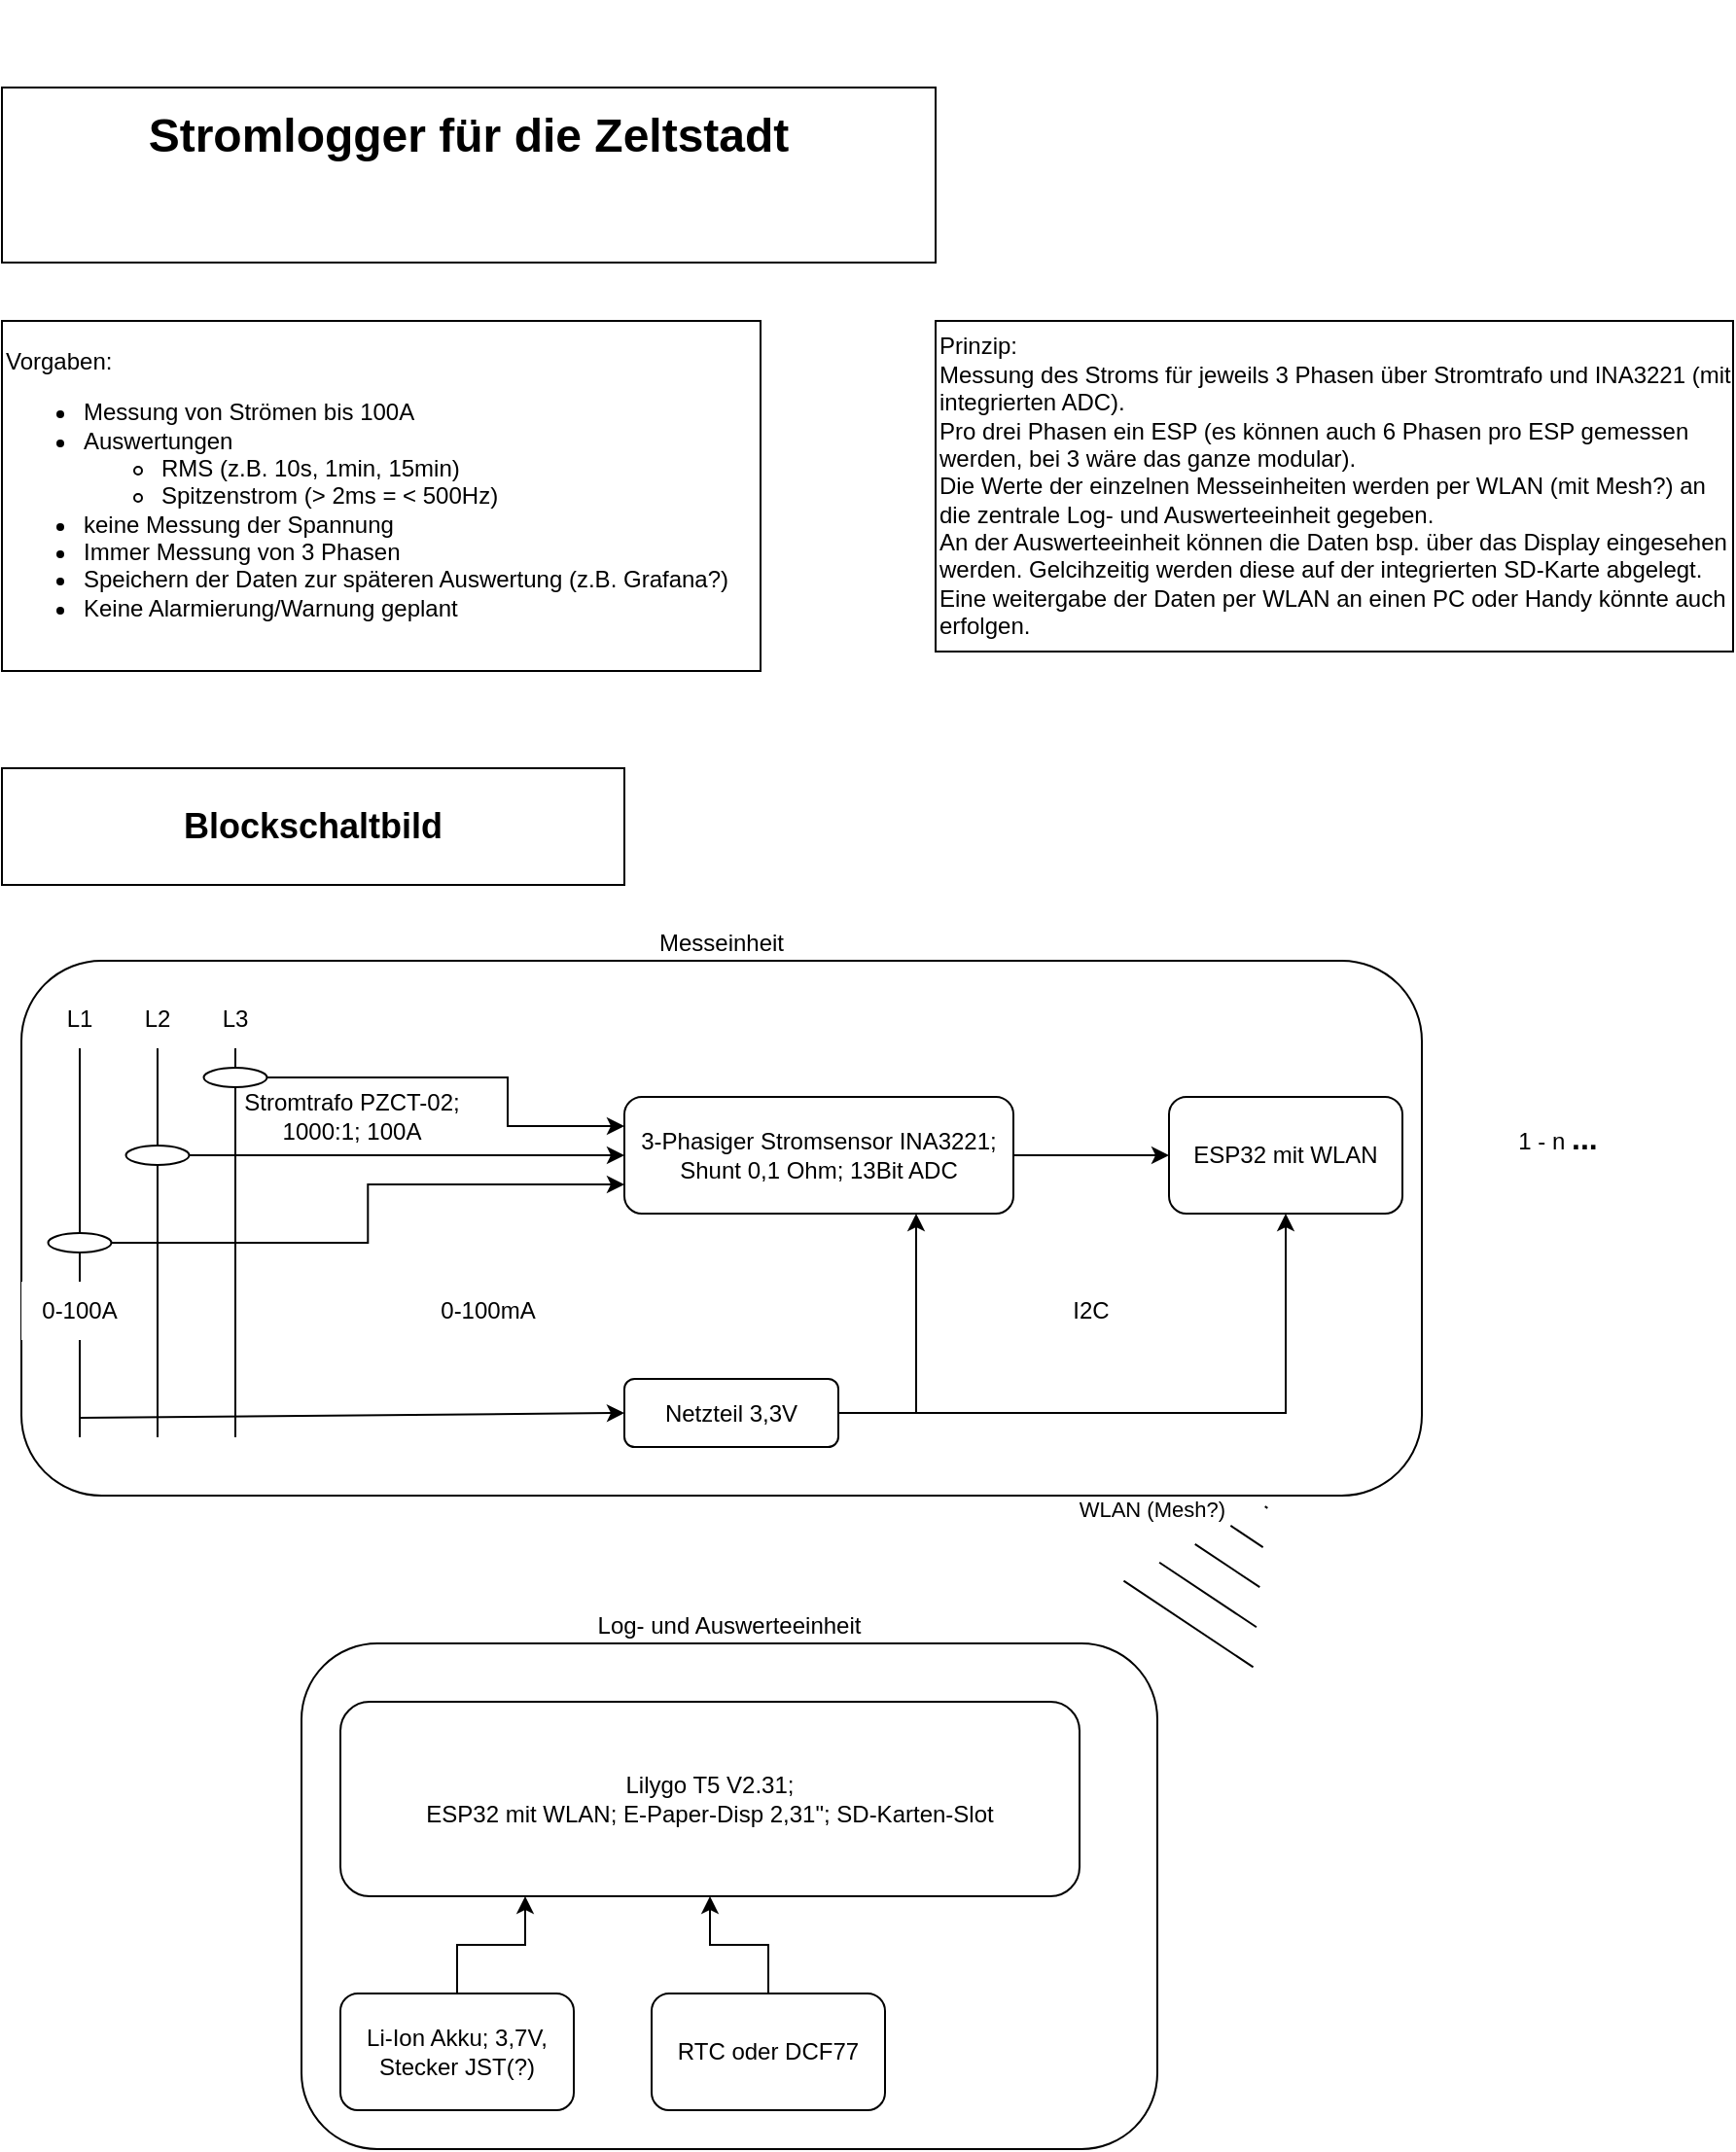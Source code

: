 <mxfile version="21.3.7" type="github">
  <diagram name="Seite-1" id="XuaZ16H_RSh9hG0B_XFD">
    <mxGraphModel dx="1035" dy="1722" grid="1" gridSize="10" guides="1" tooltips="1" connect="1" arrows="1" fold="1" page="1" pageScale="1" pageWidth="827" pageHeight="1169" math="0" shadow="0">
      <root>
        <mxCell id="0" />
        <mxCell id="1" parent="0" />
        <mxCell id="4wm6rS8gim3RebCfr74Y-38" value="Log- und Auswerteeinheit" style="rounded=1;whiteSpace=wrap;html=1;labelPosition=center;verticalLabelPosition=top;align=center;verticalAlign=bottom;" vertex="1" parent="1">
          <mxGeometry x="194" y="810" width="440" height="260" as="geometry" />
        </mxCell>
        <mxCell id="4wm6rS8gim3RebCfr74Y-30" value="Messeinheit" style="rounded=1;whiteSpace=wrap;html=1;labelPosition=center;verticalLabelPosition=top;align=center;verticalAlign=bottom;" vertex="1" parent="1">
          <mxGeometry x="50" y="459" width="720" height="275" as="geometry" />
        </mxCell>
        <mxCell id="4wm6rS8gim3RebCfr74Y-1" value="&lt;div style=&quot;font-size: 24px;&quot; align=&quot;center&quot;&gt;&lt;h1&gt;&lt;font style=&quot;font-size: 24px;&quot;&gt;&lt;b&gt;&lt;font style=&quot;font-size: 24px;&quot;&gt;Stromlogger für die Zeltstadt&lt;/font&gt;&lt;/b&gt;&lt;/font&gt;&lt;/h1&gt;&lt;/div&gt;&lt;div style=&quot;font-size: 24px;&quot; align=&quot;center&quot;&gt;&lt;font style=&quot;font-size: 24px;&quot;&gt;&lt;br&gt;&lt;/font&gt;&lt;/div&gt;&lt;div style=&quot;font-size: 24px;&quot; align=&quot;center&quot;&gt;&lt;font style=&quot;font-size: 24px;&quot;&gt;&lt;br&gt;&lt;/font&gt;&lt;/div&gt;" style="rounded=0;whiteSpace=wrap;html=1;align=center;" vertex="1" parent="1">
          <mxGeometry x="40" y="10" width="480" height="90" as="geometry" />
        </mxCell>
        <mxCell id="4wm6rS8gim3RebCfr74Y-2" value="&lt;div align=&quot;left&quot;&gt;Vorgaben:&lt;/div&gt;&lt;div align=&quot;left&quot;&gt;&lt;ul&gt;&lt;li&gt;Messung von Strömen bis 100A&lt;/li&gt;&lt;li&gt;Auswertungen&lt;/li&gt;&lt;ul&gt;&lt;li&gt;RMS (z.B. 10s, 1min, 15min)&lt;br&gt;&lt;/li&gt;&lt;li&gt;Spitzenstrom (&amp;gt; 2ms = &amp;lt; 500Hz)&lt;br&gt;&lt;/li&gt;&lt;/ul&gt;&lt;li&gt;keine Messung der Spannung&lt;/li&gt;&lt;li&gt;Immer Messung von 3 Phasen&lt;/li&gt;&lt;li&gt;Speichern der Daten zur späteren Auswertung (z.B. Grafana?)&lt;br&gt;&lt;/li&gt;&lt;li&gt;Keine Alarmierung/Warnung geplant&lt;br&gt;&lt;/li&gt;&lt;/ul&gt;&lt;/div&gt;" style="rounded=0;whiteSpace=wrap;html=1;align=left;" vertex="1" parent="1">
          <mxGeometry x="40" y="130" width="390" height="180" as="geometry" />
        </mxCell>
        <mxCell id="4wm6rS8gim3RebCfr74Y-3" value="&lt;h2&gt;Blockschaltbild&lt;/h2&gt;" style="rounded=0;whiteSpace=wrap;html=1;align=center;" vertex="1" parent="1">
          <mxGeometry x="40" y="360" width="320" height="60" as="geometry" />
        </mxCell>
        <mxCell id="4wm6rS8gim3RebCfr74Y-4" value="" style="endArrow=none;html=1;rounded=0;" edge="1" parent="1" source="4wm6rS8gim3RebCfr74Y-12">
          <mxGeometry width="50" height="50" relative="1" as="geometry">
            <mxPoint x="80" y="634" as="sourcePoint" />
            <mxPoint x="80" y="504" as="targetPoint" />
          </mxGeometry>
        </mxCell>
        <mxCell id="4wm6rS8gim3RebCfr74Y-5" value="" style="endArrow=none;html=1;rounded=0;" edge="1" parent="1">
          <mxGeometry width="50" height="50" relative="1" as="geometry">
            <mxPoint x="120" y="704" as="sourcePoint" />
            <mxPoint x="120" y="504" as="targetPoint" />
          </mxGeometry>
        </mxCell>
        <mxCell id="4wm6rS8gim3RebCfr74Y-6" value="" style="endArrow=none;html=1;rounded=0;" edge="1" parent="1">
          <mxGeometry width="50" height="50" relative="1" as="geometry">
            <mxPoint x="160" y="704" as="sourcePoint" />
            <mxPoint x="160" y="504" as="targetPoint" />
          </mxGeometry>
        </mxCell>
        <mxCell id="4wm6rS8gim3RebCfr74Y-7" value="L1" style="text;html=1;strokeColor=none;fillColor=none;align=center;verticalAlign=middle;whiteSpace=wrap;rounded=0;" vertex="1" parent="1">
          <mxGeometry x="50" y="474" width="60" height="30" as="geometry" />
        </mxCell>
        <mxCell id="4wm6rS8gim3RebCfr74Y-8" value="L2" style="text;html=1;strokeColor=none;fillColor=none;align=center;verticalAlign=middle;whiteSpace=wrap;rounded=0;" vertex="1" parent="1">
          <mxGeometry x="90" y="474" width="60" height="30" as="geometry" />
        </mxCell>
        <mxCell id="4wm6rS8gim3RebCfr74Y-9" value="&lt;div&gt;L3&lt;/div&gt;" style="text;html=1;strokeColor=none;fillColor=none;align=center;verticalAlign=middle;whiteSpace=wrap;rounded=0;" vertex="1" parent="1">
          <mxGeometry x="130" y="474" width="60" height="30" as="geometry" />
        </mxCell>
        <mxCell id="4wm6rS8gim3RebCfr74Y-17" style="edgeStyle=orthogonalEdgeStyle;rounded=0;orthogonalLoop=1;jettySize=auto;html=1;exitX=1;exitY=0.5;exitDx=0;exitDy=0;entryX=0;entryY=0.25;entryDx=0;entryDy=0;" edge="1" parent="1" source="4wm6rS8gim3RebCfr74Y-10" target="4wm6rS8gim3RebCfr74Y-15">
          <mxGeometry relative="1" as="geometry">
            <Array as="points">
              <mxPoint x="300" y="519" />
              <mxPoint x="300" y="544" />
            </Array>
          </mxGeometry>
        </mxCell>
        <mxCell id="4wm6rS8gim3RebCfr74Y-10" value="" style="ellipse;whiteSpace=wrap;html=1;" vertex="1" parent="1">
          <mxGeometry x="143.75" y="514" width="32.5" height="10" as="geometry" />
        </mxCell>
        <mxCell id="4wm6rS8gim3RebCfr74Y-18" style="edgeStyle=orthogonalEdgeStyle;rounded=0;orthogonalLoop=1;jettySize=auto;html=1;exitX=1;exitY=0.5;exitDx=0;exitDy=0;entryX=0;entryY=0.5;entryDx=0;entryDy=0;" edge="1" parent="1" source="4wm6rS8gim3RebCfr74Y-11" target="4wm6rS8gim3RebCfr74Y-15">
          <mxGeometry relative="1" as="geometry" />
        </mxCell>
        <mxCell id="4wm6rS8gim3RebCfr74Y-11" value="" style="ellipse;whiteSpace=wrap;html=1;" vertex="1" parent="1">
          <mxGeometry x="103.75" y="554" width="32.5" height="10" as="geometry" />
        </mxCell>
        <mxCell id="4wm6rS8gim3RebCfr74Y-13" value="" style="endArrow=none;html=1;rounded=0;" edge="1" parent="1" target="4wm6rS8gim3RebCfr74Y-12">
          <mxGeometry width="50" height="50" relative="1" as="geometry">
            <mxPoint x="80" y="704" as="sourcePoint" />
            <mxPoint x="80" y="504" as="targetPoint" />
          </mxGeometry>
        </mxCell>
        <mxCell id="4wm6rS8gim3RebCfr74Y-19" style="edgeStyle=orthogonalEdgeStyle;rounded=0;orthogonalLoop=1;jettySize=auto;html=1;exitX=1;exitY=0.5;exitDx=0;exitDy=0;entryX=0;entryY=0.75;entryDx=0;entryDy=0;" edge="1" parent="1" source="4wm6rS8gim3RebCfr74Y-12" target="4wm6rS8gim3RebCfr74Y-15">
          <mxGeometry relative="1" as="geometry" />
        </mxCell>
        <mxCell id="4wm6rS8gim3RebCfr74Y-12" value="" style="ellipse;whiteSpace=wrap;html=1;" vertex="1" parent="1">
          <mxGeometry x="63.75" y="599" width="32.5" height="10" as="geometry" />
        </mxCell>
        <mxCell id="4wm6rS8gim3RebCfr74Y-14" value="Stromtrafo PZCT-02; 1000:1; 100A" style="text;html=1;strokeColor=none;fillColor=none;align=center;verticalAlign=middle;whiteSpace=wrap;rounded=0;" vertex="1" parent="1">
          <mxGeometry x="150" y="524" width="140" height="30" as="geometry" />
        </mxCell>
        <mxCell id="4wm6rS8gim3RebCfr74Y-22" style="edgeStyle=orthogonalEdgeStyle;rounded=0;orthogonalLoop=1;jettySize=auto;html=1;exitX=1;exitY=0.5;exitDx=0;exitDy=0;entryX=0;entryY=0.5;entryDx=0;entryDy=0;" edge="1" parent="1" source="4wm6rS8gim3RebCfr74Y-15" target="4wm6rS8gim3RebCfr74Y-21">
          <mxGeometry relative="1" as="geometry" />
        </mxCell>
        <mxCell id="4wm6rS8gim3RebCfr74Y-15" value="&lt;div&gt;3-Phasiger Stromsensor INA3221; Shunt 0,1 Ohm; 13Bit ADC&lt;br&gt;&lt;/div&gt;" style="rounded=1;whiteSpace=wrap;html=1;" vertex="1" parent="1">
          <mxGeometry x="360" y="529" width="200" height="60" as="geometry" />
        </mxCell>
        <mxCell id="4wm6rS8gim3RebCfr74Y-16" value="0-100A" style="text;html=1;strokeColor=none;fillColor=default;align=center;verticalAlign=middle;whiteSpace=wrap;rounded=0;" vertex="1" parent="1">
          <mxGeometry x="50" y="624" width="60" height="30" as="geometry" />
        </mxCell>
        <mxCell id="4wm6rS8gim3RebCfr74Y-20" value="0-100mA" style="text;html=1;strokeColor=none;fillColor=none;align=center;verticalAlign=middle;whiteSpace=wrap;rounded=0;" vertex="1" parent="1">
          <mxGeometry x="260" y="624" width="60" height="30" as="geometry" />
        </mxCell>
        <mxCell id="4wm6rS8gim3RebCfr74Y-21" value="ESP32 mit WLAN" style="rounded=1;whiteSpace=wrap;html=1;" vertex="1" parent="1">
          <mxGeometry x="640" y="529" width="120" height="60" as="geometry" />
        </mxCell>
        <mxCell id="4wm6rS8gim3RebCfr74Y-23" value="I2C" style="text;html=1;strokeColor=none;fillColor=none;align=center;verticalAlign=middle;whiteSpace=wrap;rounded=0;" vertex="1" parent="1">
          <mxGeometry x="570" y="624" width="60" height="30" as="geometry" />
        </mxCell>
        <mxCell id="4wm6rS8gim3RebCfr74Y-28" style="edgeStyle=orthogonalEdgeStyle;rounded=0;orthogonalLoop=1;jettySize=auto;html=1;exitX=1;exitY=0.5;exitDx=0;exitDy=0;entryX=0.75;entryY=1;entryDx=0;entryDy=0;" edge="1" parent="1" source="4wm6rS8gim3RebCfr74Y-24" target="4wm6rS8gim3RebCfr74Y-15">
          <mxGeometry relative="1" as="geometry" />
        </mxCell>
        <mxCell id="4wm6rS8gim3RebCfr74Y-29" style="edgeStyle=orthogonalEdgeStyle;rounded=0;orthogonalLoop=1;jettySize=auto;html=1;exitX=1;exitY=0.5;exitDx=0;exitDy=0;entryX=0.5;entryY=1;entryDx=0;entryDy=0;" edge="1" parent="1" source="4wm6rS8gim3RebCfr74Y-24" target="4wm6rS8gim3RebCfr74Y-21">
          <mxGeometry relative="1" as="geometry" />
        </mxCell>
        <mxCell id="4wm6rS8gim3RebCfr74Y-24" value="Netzteil 3,3V" style="rounded=1;whiteSpace=wrap;html=1;" vertex="1" parent="1">
          <mxGeometry x="360" y="674" width="110" height="35" as="geometry" />
        </mxCell>
        <mxCell id="4wm6rS8gim3RebCfr74Y-27" value="" style="endArrow=classic;html=1;rounded=0;entryX=0;entryY=0.5;entryDx=0;entryDy=0;" edge="1" parent="1" target="4wm6rS8gim3RebCfr74Y-24">
          <mxGeometry width="50" height="50" relative="1" as="geometry">
            <mxPoint x="80" y="694" as="sourcePoint" />
            <mxPoint x="440" y="584" as="targetPoint" />
          </mxGeometry>
        </mxCell>
        <mxCell id="4wm6rS8gim3RebCfr74Y-31" value="1 - n &lt;font style=&quot;font-size: 16px;&quot;&gt;&lt;b&gt;...&lt;/b&gt;&lt;/font&gt;" style="text;html=1;strokeColor=none;fillColor=none;align=center;verticalAlign=middle;whiteSpace=wrap;rounded=0;" vertex="1" parent="1">
          <mxGeometry x="810" y="535" width="60" height="30" as="geometry" />
        </mxCell>
        <mxCell id="4wm6rS8gim3RebCfr74Y-32" value="&lt;div&gt;Lilygo T5 V2.31;&lt;/div&gt;&lt;div&gt;ESP32 mit WLAN; E-Paper-Disp 2,31&quot;; SD-Karten-Slot&lt;br&gt;&lt;/div&gt;" style="rounded=1;whiteSpace=wrap;html=1;" vertex="1" parent="1">
          <mxGeometry x="214" y="840" width="380" height="100" as="geometry" />
        </mxCell>
        <mxCell id="4wm6rS8gim3RebCfr74Y-35" style="edgeStyle=orthogonalEdgeStyle;rounded=0;orthogonalLoop=1;jettySize=auto;html=1;entryX=0.25;entryY=1;entryDx=0;entryDy=0;" edge="1" parent="1" source="4wm6rS8gim3RebCfr74Y-33" target="4wm6rS8gim3RebCfr74Y-32">
          <mxGeometry relative="1" as="geometry" />
        </mxCell>
        <mxCell id="4wm6rS8gim3RebCfr74Y-33" value="Li-Ion Akku; 3,7V, Stecker JST(?)" style="rounded=1;whiteSpace=wrap;html=1;" vertex="1" parent="1">
          <mxGeometry x="214" y="990" width="120" height="60" as="geometry" />
        </mxCell>
        <mxCell id="4wm6rS8gim3RebCfr74Y-37" style="edgeStyle=orthogonalEdgeStyle;rounded=0;orthogonalLoop=1;jettySize=auto;html=1;exitX=0.5;exitY=0;exitDx=0;exitDy=0;entryX=0.5;entryY=1;entryDx=0;entryDy=0;" edge="1" parent="1" source="4wm6rS8gim3RebCfr74Y-36" target="4wm6rS8gim3RebCfr74Y-32">
          <mxGeometry relative="1" as="geometry" />
        </mxCell>
        <mxCell id="4wm6rS8gim3RebCfr74Y-36" value="RTC oder DCF77" style="rounded=1;whiteSpace=wrap;html=1;" vertex="1" parent="1">
          <mxGeometry x="374" y="990" width="120" height="60" as="geometry" />
        </mxCell>
        <mxCell id="4wm6rS8gim3RebCfr74Y-39" value="WLAN (Mesh?)" style="shape=mxgraph.arrows2.wedgeArrowDashed2;html=1;bendable=0;startWidth=40;stepSize=15;rounded=0;labelPosition=left;verticalLabelPosition=top;align=right;verticalAlign=bottom;" edge="1" parent="1">
          <mxGeometry x="0.45" y="11" width="100" height="100" relative="1" as="geometry">
            <mxPoint x="650" y="800" as="sourcePoint" />
            <mxPoint x="690" y="740" as="targetPoint" />
            <mxPoint as="offset" />
          </mxGeometry>
        </mxCell>
        <mxCell id="4wm6rS8gim3RebCfr74Y-42" value="&lt;div&gt;Prinzip:&lt;/div&gt;&lt;div&gt;Messung des Stroms für jeweils 3 Phasen über Stromtrafo und INA3221 (mit integrierten ADC). &lt;br&gt;&lt;/div&gt;&lt;div&gt;Pro drei Phasen ein ESP (es können auch 6 Phasen pro ESP gemessen werden, bei 3 wäre das ganze modular).&lt;/div&gt;&lt;div&gt;Die Werte der einzelnen Messeinheiten werden per WLAN (mit Mesh?) an die zentrale Log- und Auswerteeinheit gegeben.&lt;/div&gt;&lt;div&gt;An der Auswerteeinheit können die Daten bsp. über das Display eingesehen werden. Gelcihzeitig werden diese auf der integrierten SD-Karte abgelegt. Eine weitergabe der Daten per WLAN an einen PC oder Handy könnte auch erfolgen.&lt;br&gt;&lt;/div&gt;" style="rounded=0;whiteSpace=wrap;html=1;align=left;" vertex="1" parent="1">
          <mxGeometry x="520" y="130" width="410" height="170" as="geometry" />
        </mxCell>
      </root>
    </mxGraphModel>
  </diagram>
</mxfile>
